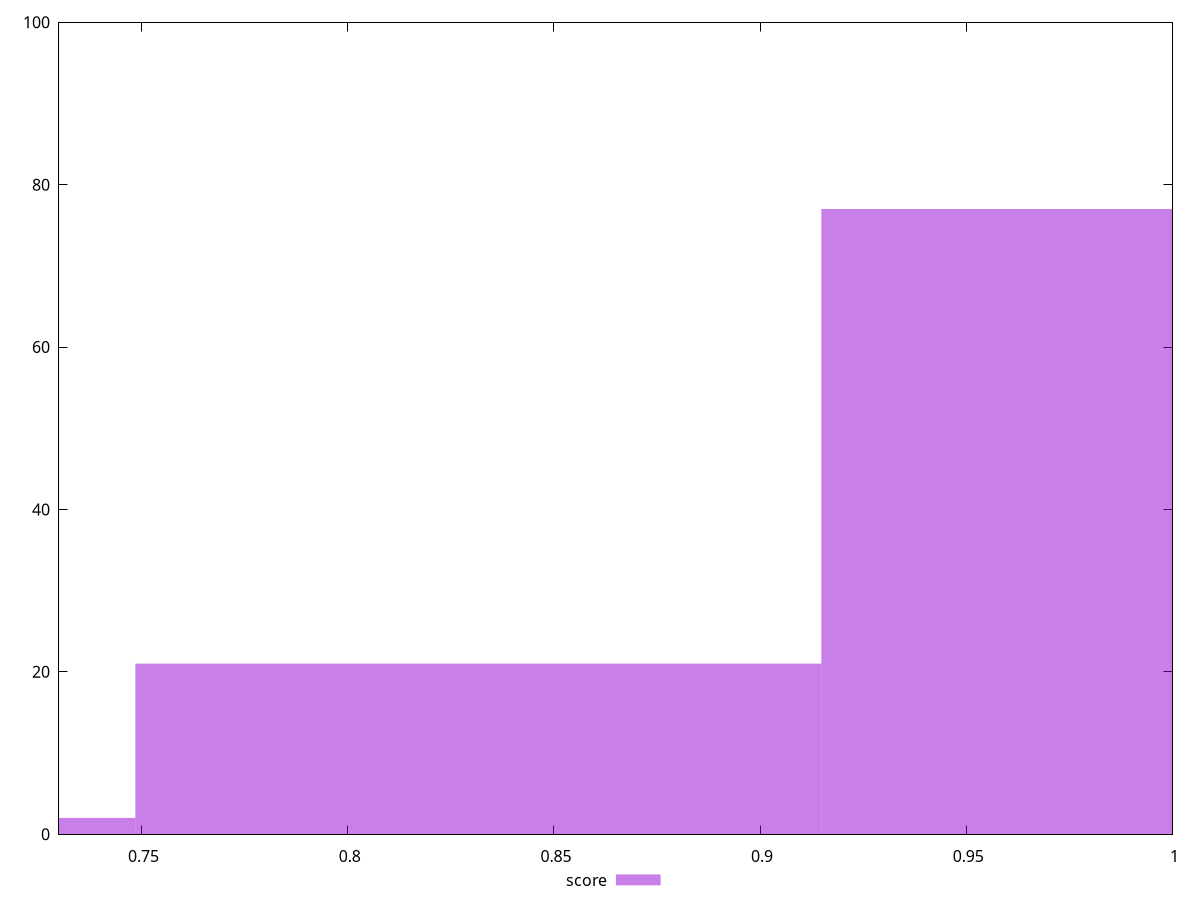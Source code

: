 reset

$score <<EOF
0.8316734681476791 21
0.998008161777215 77
0.6653387745181433 2
EOF

set key outside below
set boxwidth 0.16633469362953582
set xrange [0.73:1]
set yrange [0:100]
set trange [0:100]
set style fill transparent solid 0.5 noborder
set terminal svg size 640, 490 enhanced background rgb 'white'
set output "reports/report_00030_2021-02-24T20-42-31.540Z/unminified-javascript/samples/music/score/histogram.svg"

plot $score title "score" with boxes

reset
